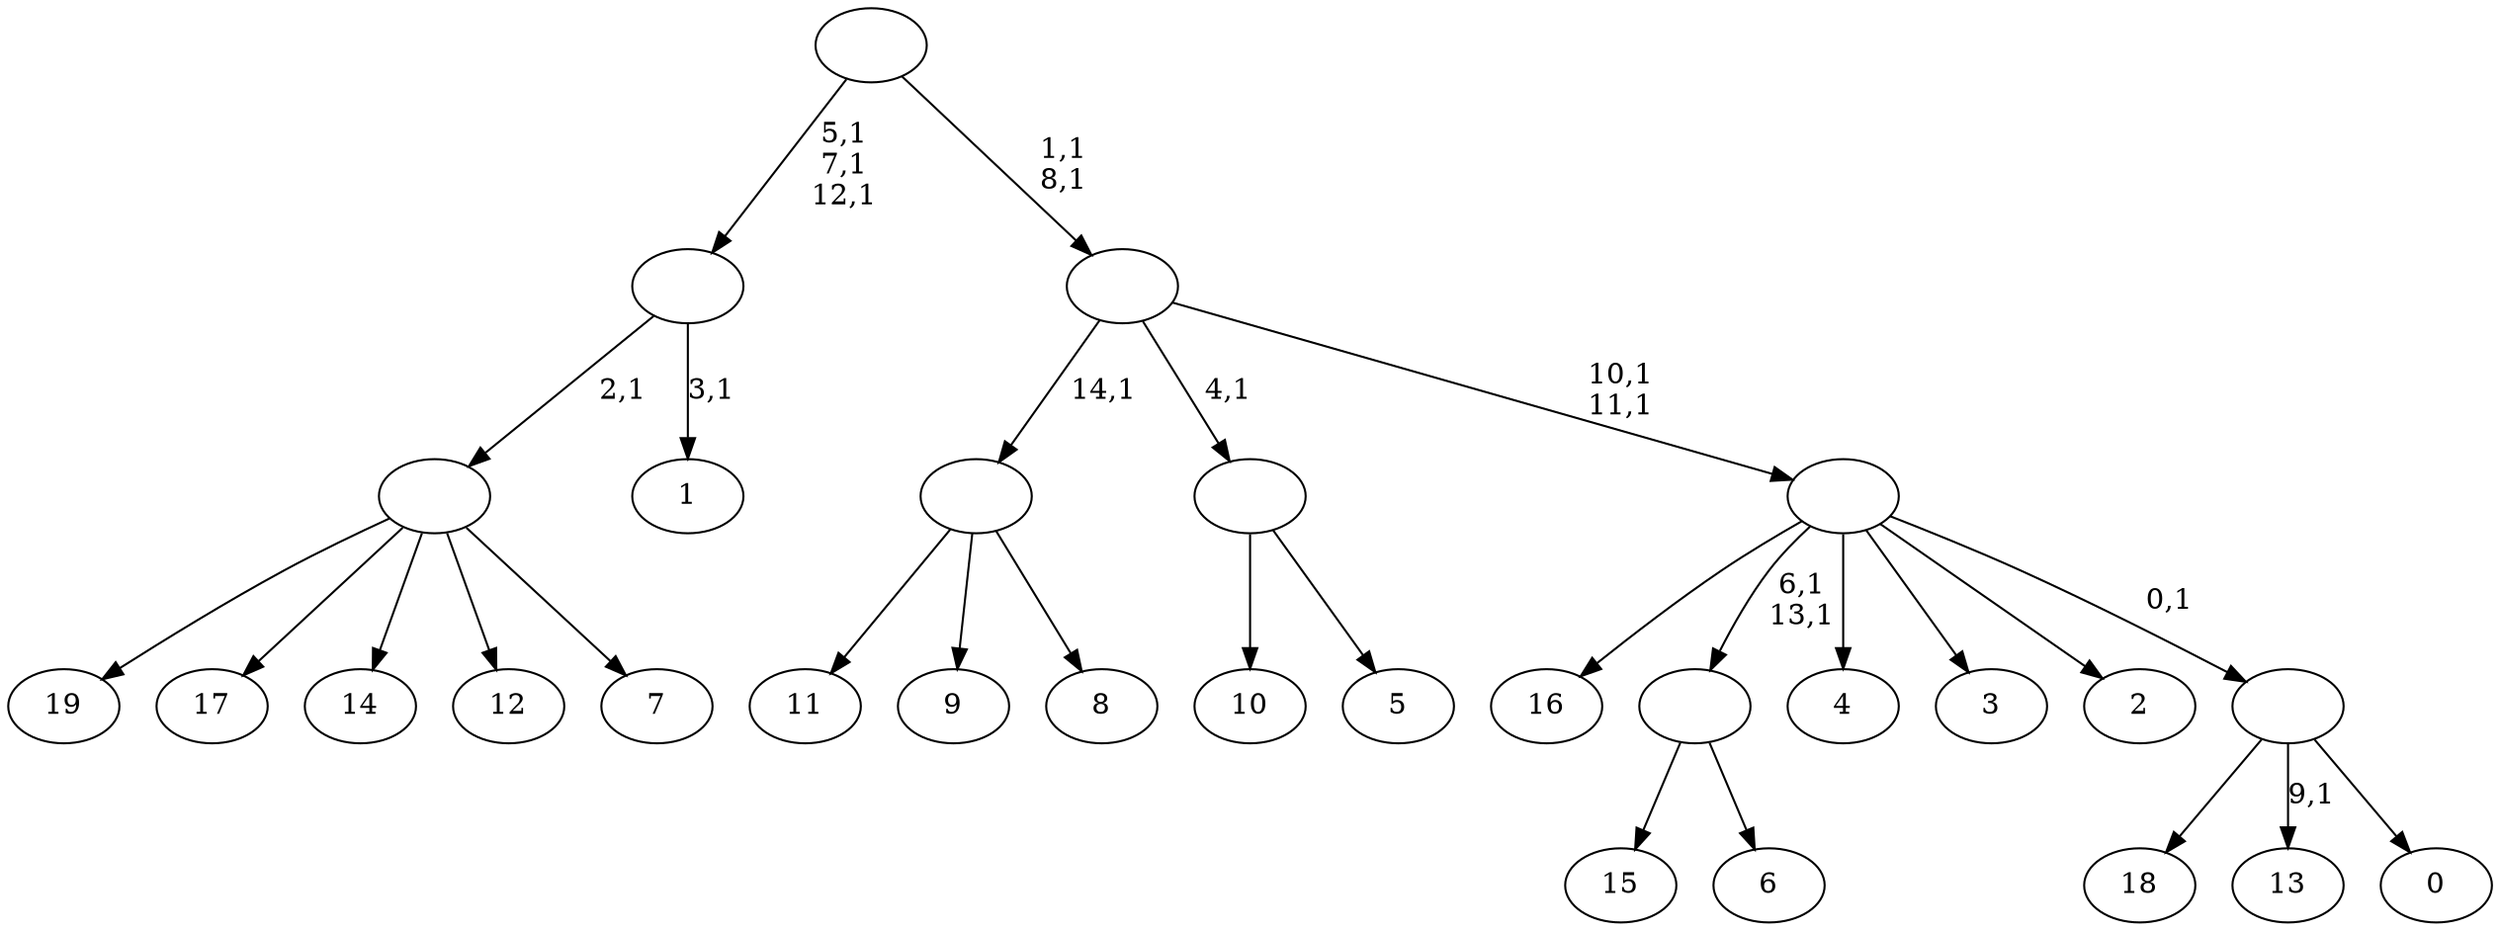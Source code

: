 digraph T {
	35 [label="19"]
	34 [label="18"]
	33 [label="17"]
	32 [label="16"]
	31 [label="15"]
	30 [label="14"]
	29 [label="13"]
	27 [label="12"]
	26 [label="11"]
	25 [label="10"]
	24 [label="9"]
	23 [label="8"]
	22 [label=""]
	21 [label="7"]
	20 [label=""]
	19 [label="6"]
	18 [label=""]
	16 [label="5"]
	15 [label=""]
	14 [label="4"]
	13 [label="3"]
	12 [label="2"]
	11 [label="1"]
	9 [label=""]
	6 [label="0"]
	5 [label=""]
	4 [label=""]
	2 [label=""]
	0 [label=""]
	22 -> 26 [label=""]
	22 -> 24 [label=""]
	22 -> 23 [label=""]
	20 -> 35 [label=""]
	20 -> 33 [label=""]
	20 -> 30 [label=""]
	20 -> 27 [label=""]
	20 -> 21 [label=""]
	18 -> 31 [label=""]
	18 -> 19 [label=""]
	15 -> 25 [label=""]
	15 -> 16 [label=""]
	9 -> 11 [label="3,1"]
	9 -> 20 [label="2,1"]
	5 -> 29 [label="9,1"]
	5 -> 34 [label=""]
	5 -> 6 [label=""]
	4 -> 18 [label="6,1\n13,1"]
	4 -> 32 [label=""]
	4 -> 14 [label=""]
	4 -> 13 [label=""]
	4 -> 12 [label=""]
	4 -> 5 [label="0,1"]
	2 -> 4 [label="10,1\n11,1"]
	2 -> 22 [label="14,1"]
	2 -> 15 [label="4,1"]
	0 -> 2 [label="1,1\n8,1"]
	0 -> 9 [label="5,1\n7,1\n12,1"]
}
